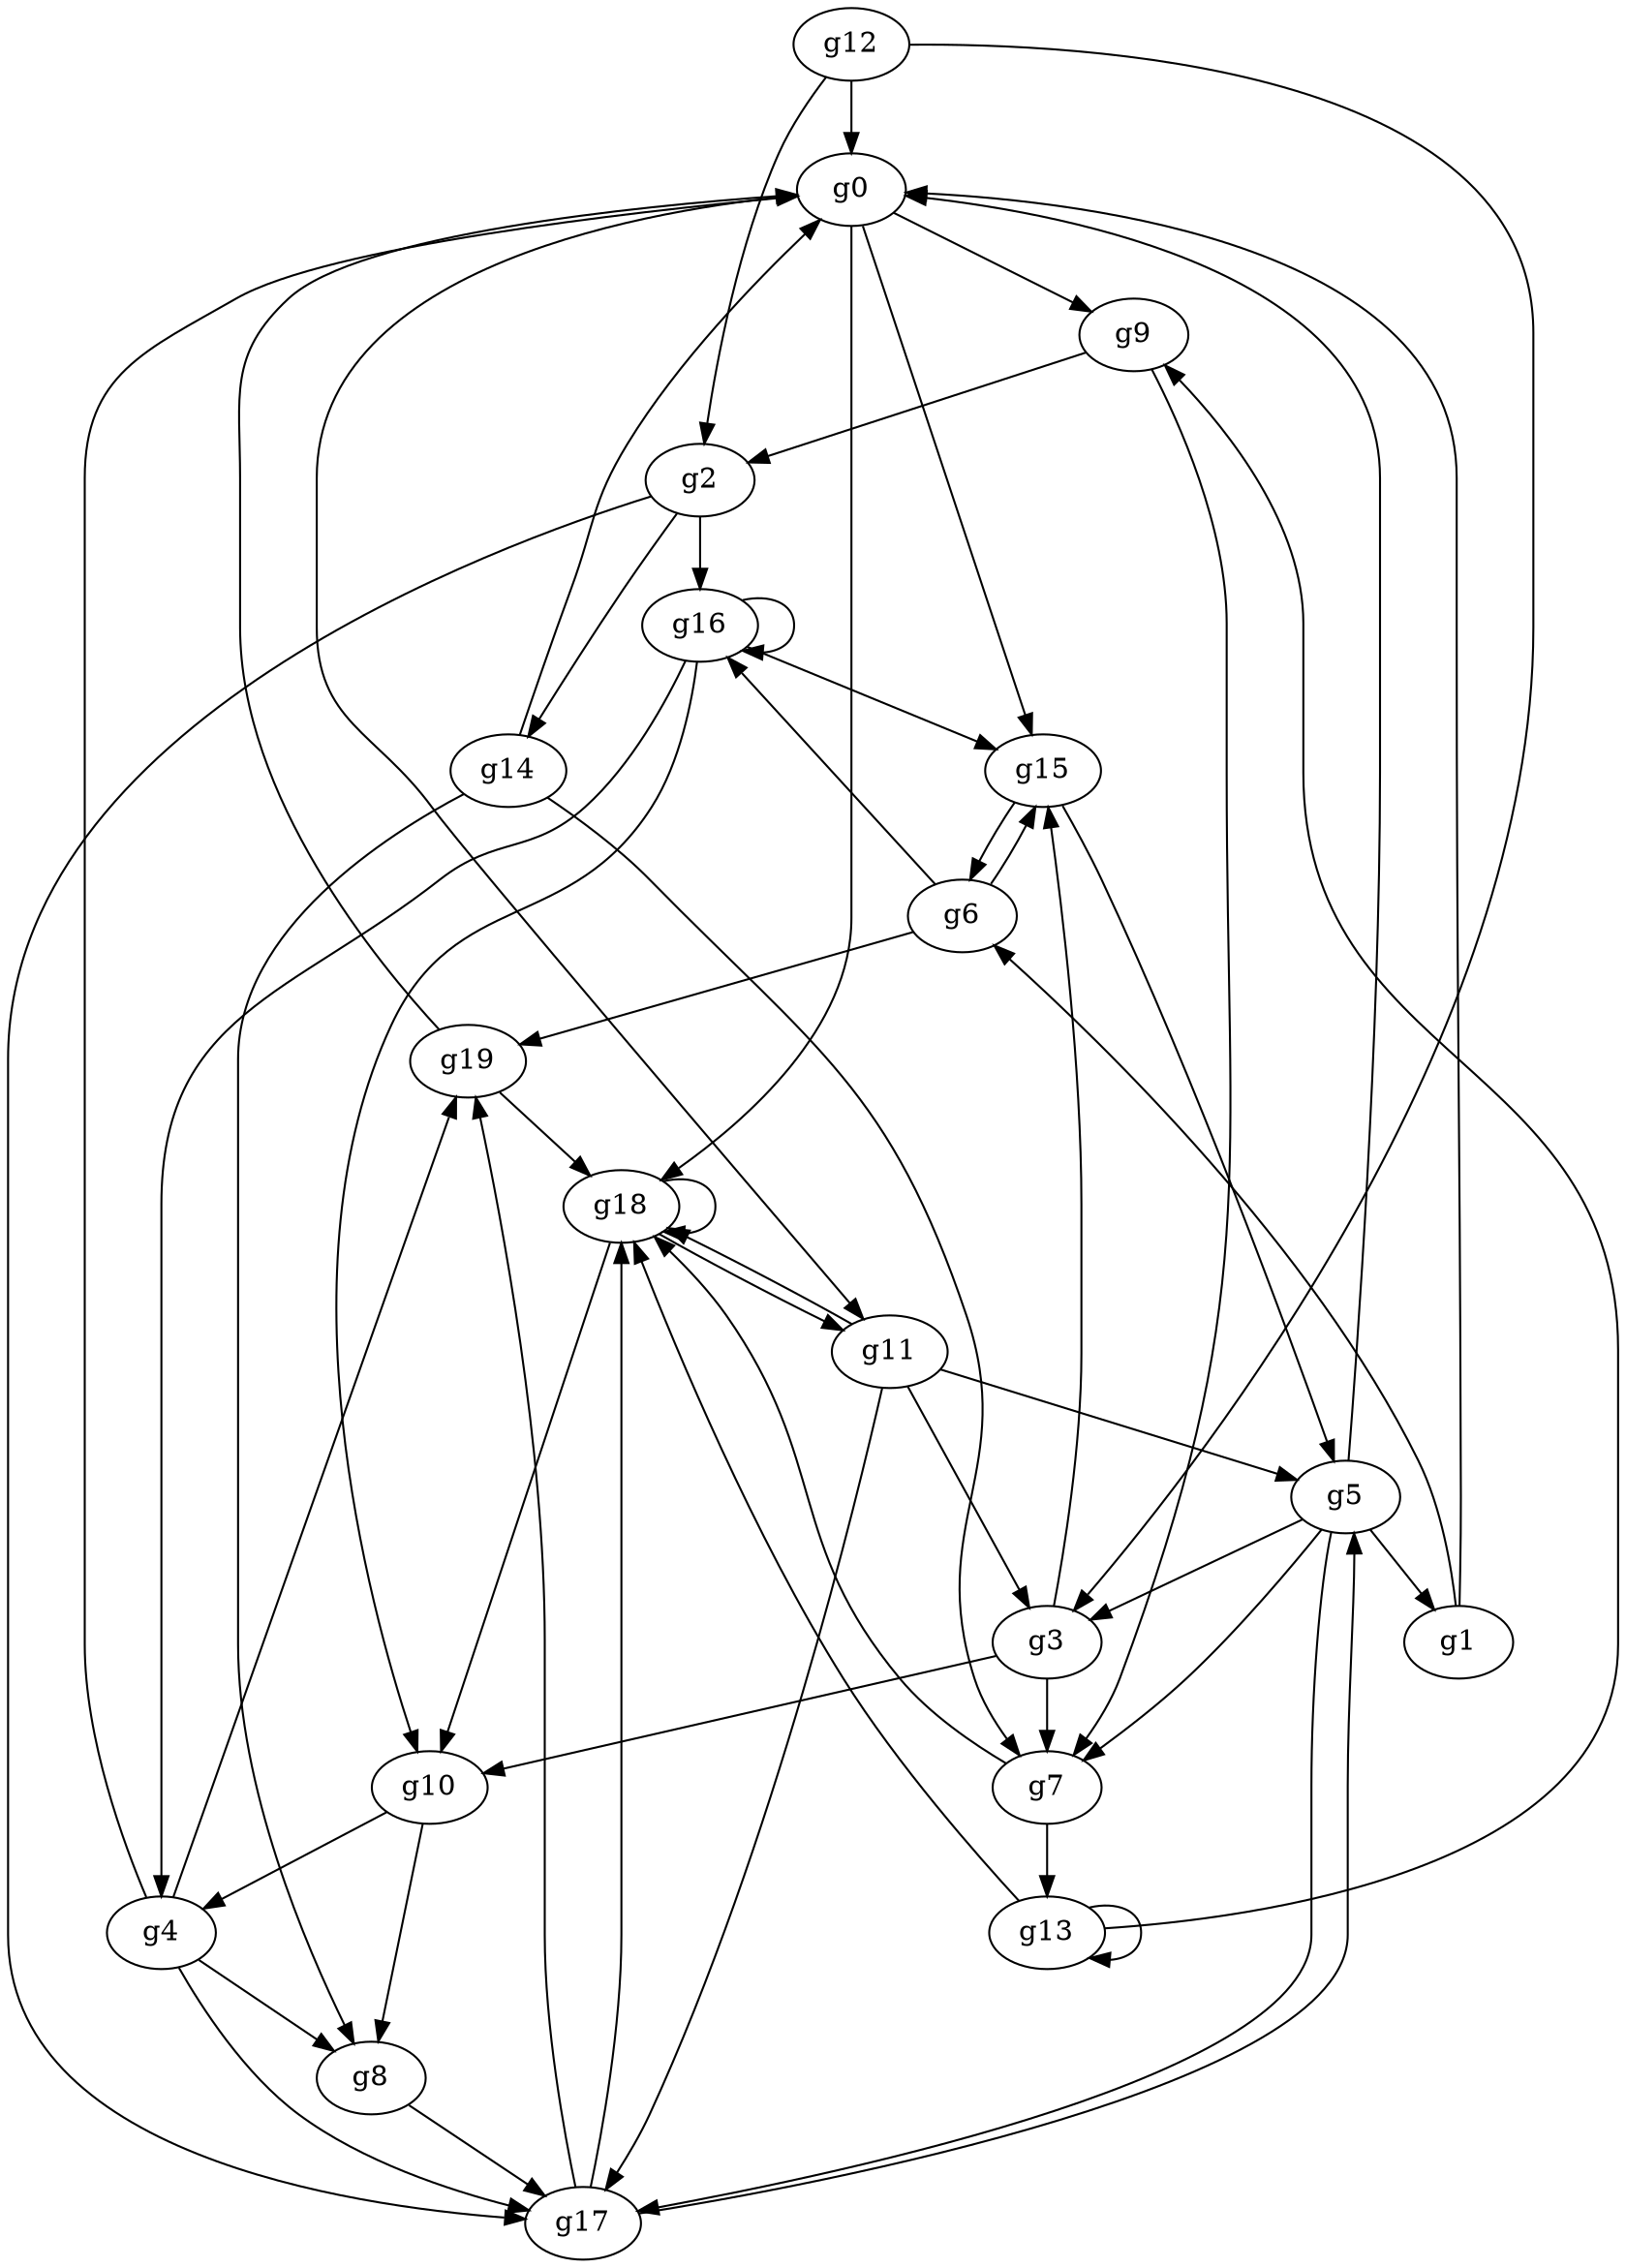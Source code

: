 digraph "g" {

g0->g9

g0->g11

g0->g18

g0->g15

g1->g0

g1->g6

g2->g16

g2->g17

g2->g14

g3->g7

g3->g10

g3->g15

g4->g8

g4->g17

g4->g0

g4->g19

g5->g7

g5->g17

g5->g1

g5->g0

g5->g3

g6->g16

g6->g19

g6->g15

g7->g18

g7->g13

g8->g17

g9->g7

g9->g2

g10->g8

g10->g4

g11->g17

g11->g18

g11->g5

g11->g3

g12->g2

g12->g0

g12->g3

g13->g9

g13->g18

g13->g13

g14->g7

g14->g8

g14->g0

g15->g6

g15->g5

g16->g10

g16->g16

g16->g4

g16->g15

g17->g18

g17->g19

g17->g5

g18->g10

g18->g11

g18->g18

g19->g0

g19->g18

}

